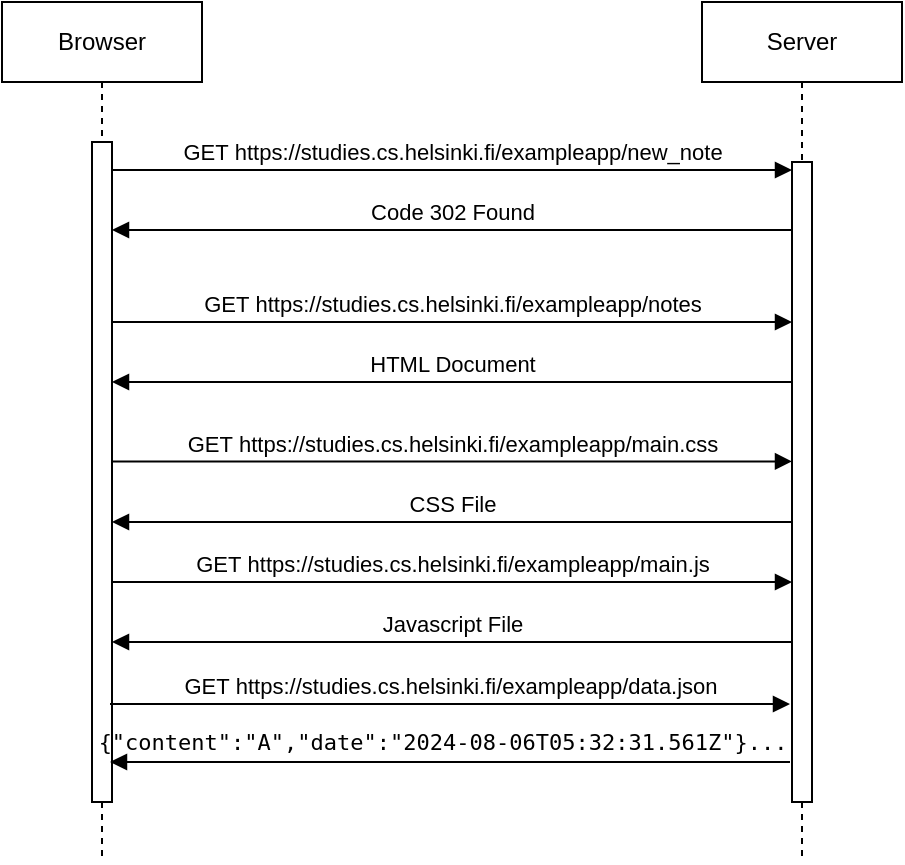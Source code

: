<mxfile version="24.7.6">
  <diagram name="Page-1" id="2YBvvXClWsGukQMizWep">
    <mxGraphModel dx="819" dy="426" grid="1" gridSize="10" guides="1" tooltips="1" connect="1" arrows="1" fold="1" page="1" pageScale="1" pageWidth="850" pageHeight="1100" math="0" shadow="0">
      <root>
        <mxCell id="0" />
        <mxCell id="1" parent="0" />
        <mxCell id="aM9ryv3xv72pqoxQDRHE-1" value="Browser" style="shape=umlLifeline;perimeter=lifelinePerimeter;whiteSpace=wrap;html=1;container=0;dropTarget=0;collapsible=0;recursiveResize=0;outlineConnect=0;portConstraint=eastwest;newEdgeStyle={&quot;edgeStyle&quot;:&quot;elbowEdgeStyle&quot;,&quot;elbow&quot;:&quot;vertical&quot;,&quot;curved&quot;:0,&quot;rounded&quot;:0};" parent="1" vertex="1">
          <mxGeometry x="40" y="40" width="100" height="430" as="geometry" />
        </mxCell>
        <mxCell id="aM9ryv3xv72pqoxQDRHE-2" value="" style="html=1;points=[];perimeter=orthogonalPerimeter;outlineConnect=0;targetShapes=umlLifeline;portConstraint=eastwest;newEdgeStyle={&quot;edgeStyle&quot;:&quot;elbowEdgeStyle&quot;,&quot;elbow&quot;:&quot;vertical&quot;,&quot;curved&quot;:0,&quot;rounded&quot;:0};" parent="aM9ryv3xv72pqoxQDRHE-1" vertex="1">
          <mxGeometry x="45" y="70" width="10" height="330" as="geometry" />
        </mxCell>
        <mxCell id="aM9ryv3xv72pqoxQDRHE-5" value="Server" style="shape=umlLifeline;perimeter=lifelinePerimeter;whiteSpace=wrap;html=1;container=0;dropTarget=0;collapsible=0;recursiveResize=0;outlineConnect=0;portConstraint=eastwest;newEdgeStyle={&quot;edgeStyle&quot;:&quot;elbowEdgeStyle&quot;,&quot;elbow&quot;:&quot;vertical&quot;,&quot;curved&quot;:0,&quot;rounded&quot;:0};" parent="1" vertex="1">
          <mxGeometry x="390" y="40" width="100" height="430" as="geometry" />
        </mxCell>
        <mxCell id="aM9ryv3xv72pqoxQDRHE-6" value="" style="html=1;points=[];perimeter=orthogonalPerimeter;outlineConnect=0;targetShapes=umlLifeline;portConstraint=eastwest;newEdgeStyle={&quot;edgeStyle&quot;:&quot;elbowEdgeStyle&quot;,&quot;elbow&quot;:&quot;vertical&quot;,&quot;curved&quot;:0,&quot;rounded&quot;:0};" parent="aM9ryv3xv72pqoxQDRHE-5" vertex="1">
          <mxGeometry x="45" y="80" width="10" height="320" as="geometry" />
        </mxCell>
        <mxCell id="aM9ryv3xv72pqoxQDRHE-7" value="GET&amp;nbsp;https://studies.cs.helsinki.fi/exampleapp/notes" style="html=1;verticalAlign=bottom;endArrow=block;edgeStyle=elbowEdgeStyle;elbow=vertical;curved=0;rounded=0;" parent="1" edge="1">
          <mxGeometry relative="1" as="geometry">
            <mxPoint x="95" y="200" as="sourcePoint" />
            <Array as="points">
              <mxPoint x="180" y="200" />
            </Array>
            <mxPoint x="435" y="200" as="targetPoint" />
          </mxGeometry>
        </mxCell>
        <mxCell id="aM9ryv3xv72pqoxQDRHE-9" value="HTML Document" style="html=1;verticalAlign=bottom;endArrow=block;edgeStyle=elbowEdgeStyle;elbow=vertical;curved=0;rounded=0;" parent="1" edge="1">
          <mxGeometry relative="1" as="geometry">
            <mxPoint x="435" y="230" as="sourcePoint" />
            <Array as="points">
              <mxPoint x="190" y="230" />
            </Array>
            <mxPoint x="95" y="230" as="targetPoint" />
          </mxGeometry>
        </mxCell>
        <mxCell id="uimiyolPU2N451aYBAlQ-1" value="GET&amp;nbsp;https://studies.cs.helsinki.fi/exampleapp/main.js" style="html=1;verticalAlign=bottom;endArrow=block;edgeStyle=elbowEdgeStyle;elbow=vertical;curved=0;rounded=0;" edge="1" parent="1">
          <mxGeometry relative="1" as="geometry">
            <mxPoint x="95" y="330" as="sourcePoint" />
            <Array as="points">
              <mxPoint x="185" y="330" />
            </Array>
            <mxPoint x="435" y="330" as="targetPoint" />
          </mxGeometry>
        </mxCell>
        <mxCell id="uimiyolPU2N451aYBAlQ-2" value="Javascript File" style="html=1;verticalAlign=bottom;endArrow=block;edgeStyle=elbowEdgeStyle;elbow=vertical;curved=0;rounded=0;" edge="1" parent="1">
          <mxGeometry relative="1" as="geometry">
            <mxPoint x="435" y="360" as="sourcePoint" />
            <Array as="points">
              <mxPoint x="195" y="360" />
            </Array>
            <mxPoint x="95" y="360" as="targetPoint" />
          </mxGeometry>
        </mxCell>
        <mxCell id="uimiyolPU2N451aYBAlQ-3" value="GET&amp;nbsp;https://studies.cs.helsinki.fi/exampleapp/main.css" style="html=1;verticalAlign=bottom;endArrow=block;edgeStyle=elbowEdgeStyle;elbow=vertical;curved=0;rounded=0;" edge="1" parent="1">
          <mxGeometry relative="1" as="geometry">
            <mxPoint x="95" y="269.71" as="sourcePoint" />
            <Array as="points">
              <mxPoint x="185" y="269.71" />
            </Array>
            <mxPoint x="435" y="269.71" as="targetPoint" />
          </mxGeometry>
        </mxCell>
        <mxCell id="uimiyolPU2N451aYBAlQ-4" value="CSS File" style="html=1;verticalAlign=bottom;endArrow=block;edgeStyle=elbowEdgeStyle;elbow=vertical;curved=0;rounded=0;" edge="1" parent="1">
          <mxGeometry relative="1" as="geometry">
            <mxPoint x="435" y="300" as="sourcePoint" />
            <Array as="points">
              <mxPoint x="195" y="300" />
            </Array>
            <mxPoint x="95" y="300" as="targetPoint" />
          </mxGeometry>
        </mxCell>
        <mxCell id="uimiyolPU2N451aYBAlQ-5" value="GET&amp;nbsp;https://studies.cs.helsinki.fi/exampleapp/data.json" style="html=1;verticalAlign=bottom;endArrow=block;edgeStyle=elbowEdgeStyle;elbow=vertical;curved=0;rounded=0;" edge="1" parent="1">
          <mxGeometry relative="1" as="geometry">
            <mxPoint x="94" y="391" as="sourcePoint" />
            <Array as="points">
              <mxPoint x="184" y="391" />
            </Array>
            <mxPoint x="434" y="391" as="targetPoint" />
          </mxGeometry>
        </mxCell>
        <mxCell id="uimiyolPU2N451aYBAlQ-6" value="&lt;pre style=&quot;text-align: start;&quot;&gt;{&quot;content&quot;:&quot;A&quot;,&quot;date&quot;:&quot;2024-08-06T05:32:31.561Z&quot;}...&lt;/pre&gt;" style="html=1;verticalAlign=bottom;endArrow=block;edgeStyle=elbowEdgeStyle;elbow=vertical;curved=0;rounded=0;strokeColor=default;labelBackgroundColor=none;" edge="1" parent="1">
          <mxGeometry x="0.024" y="10" relative="1" as="geometry">
            <mxPoint x="434" y="420" as="sourcePoint" />
            <Array as="points">
              <mxPoint x="194" y="420" />
            </Array>
            <mxPoint x="94" y="420" as="targetPoint" />
            <mxPoint as="offset" />
          </mxGeometry>
        </mxCell>
        <mxCell id="uimiyolPU2N451aYBAlQ-7" value="GET&amp;nbsp;https://studies.cs.helsinki.fi/exampleapp/new_note" style="html=1;verticalAlign=bottom;endArrow=block;edgeStyle=elbowEdgeStyle;elbow=vertical;curved=0;rounded=0;" edge="1" parent="1">
          <mxGeometry relative="1" as="geometry">
            <mxPoint x="95" y="124" as="sourcePoint" />
            <Array as="points">
              <mxPoint x="180" y="124" />
            </Array>
            <mxPoint x="435" y="124" as="targetPoint" />
          </mxGeometry>
        </mxCell>
        <mxCell id="uimiyolPU2N451aYBAlQ-8" value="Code 302 Found" style="html=1;verticalAlign=bottom;endArrow=block;edgeStyle=elbowEdgeStyle;elbow=vertical;curved=0;rounded=0;" edge="1" parent="1">
          <mxGeometry relative="1" as="geometry">
            <mxPoint x="435" y="154" as="sourcePoint" />
            <Array as="points">
              <mxPoint x="190" y="154" />
            </Array>
            <mxPoint x="95" y="154" as="targetPoint" />
          </mxGeometry>
        </mxCell>
      </root>
    </mxGraphModel>
  </diagram>
</mxfile>
